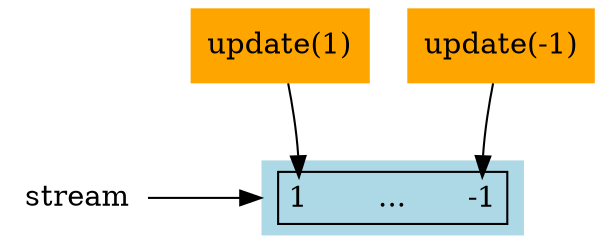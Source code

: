 digraph meiosisdocs {
  stream [shape="none"]

  updateplus1 [shape="none", style="filled", fillcolor="orange", label="update(1)"]

  updateminus1 [shape="none", style="filled", fillcolor="orange", label="update(-1)"]

  thestream [shape="plaintext", style="filled", fillcolor="lightblue", label=<
    <table border="1">
      <tr>
        <td port="plusone" border="0">1</td>
        <td border="0">&nbsp;&nbsp;&nbsp;&nbsp;&nbsp;&nbsp;...&nbsp;&nbsp;&nbsp;&nbsp;&nbsp;</td>
        <td port="minusone" border="0">-1</td>
      </tr>
    </table>
  >]

  updateplus1 -> thestream:plusone
  updateminus1 -> thestream:minusone
  stream -> thestream [label="        "]

  {rank="same"; stream thestream}
}
